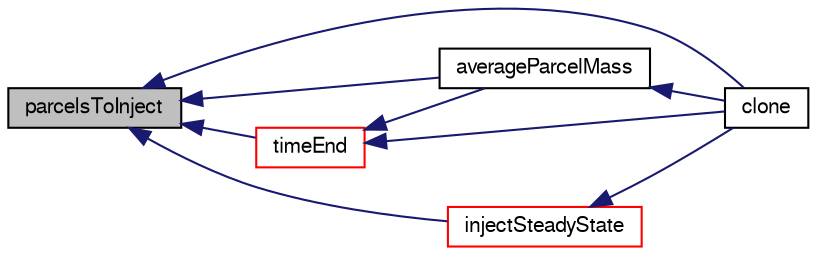 digraph "parcelsToInject"
{
  bgcolor="transparent";
  edge [fontname="FreeSans",fontsize="10",labelfontname="FreeSans",labelfontsize="10"];
  node [fontname="FreeSans",fontsize="10",shape=record];
  rankdir="LR";
  Node1445 [label="parcelsToInject",height=0.2,width=0.4,color="black", fillcolor="grey75", style="filled", fontcolor="black"];
  Node1445 -> Node1446 [dir="back",color="midnightblue",fontsize="10",style="solid",fontname="FreeSans"];
  Node1446 [label="averageParcelMass",height=0.2,width=0.4,color="black",URL="$a24074.html#a8d6e9910b3b4ee07b11d7637b97348e2",tooltip="Return the average parcel mass over the injection period. "];
  Node1446 -> Node1447 [dir="back",color="midnightblue",fontsize="10",style="solid",fontname="FreeSans"];
  Node1447 [label="clone",height=0.2,width=0.4,color="black",URL="$a24074.html#ac6d7055f88f8ceb366a9f64d3ba635e0",tooltip="Construct and return a clone. "];
  Node1445 -> Node1447 [dir="back",color="midnightblue",fontsize="10",style="solid",fontname="FreeSans"];
  Node1445 -> Node1448 [dir="back",color="midnightblue",fontsize="10",style="solid",fontname="FreeSans"];
  Node1448 [label="injectSteadyState",height=0.2,width=0.4,color="red",URL="$a24074.html#a9c90fd504e4159250942be6d20db9095",tooltip="Main injection loop - steady-state. "];
  Node1448 -> Node1447 [dir="back",color="midnightblue",fontsize="10",style="solid",fontname="FreeSans"];
  Node1445 -> Node1450 [dir="back",color="midnightblue",fontsize="10",style="solid",fontname="FreeSans"];
  Node1450 [label="timeEnd",height=0.2,width=0.4,color="red",URL="$a24074.html#afd5e776d9ab536787996546ab74c728d",tooltip="Return the end-of-injection time. "];
  Node1450 -> Node1446 [dir="back",color="midnightblue",fontsize="10",style="solid",fontname="FreeSans"];
  Node1450 -> Node1447 [dir="back",color="midnightblue",fontsize="10",style="solid",fontname="FreeSans"];
}
